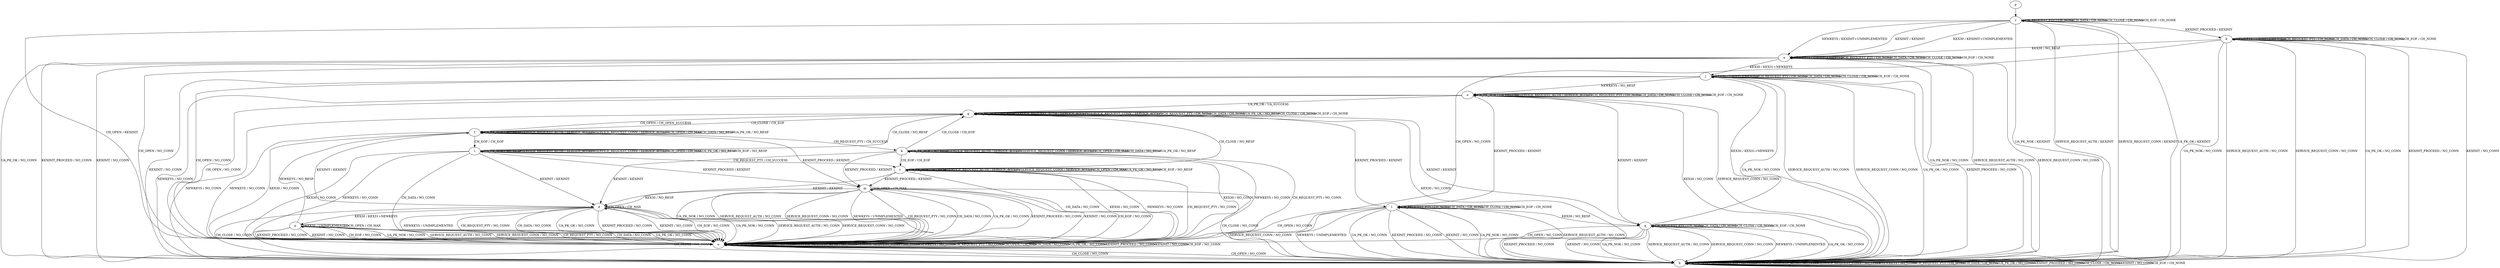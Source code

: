 digraph "" {
	graph ["Incoming time"=0.06264758110046387,
		"Outgoing time"=0.11791396141052246,
		Output="{'States': 18, 'Transitions': 222, 'Filename': '../results/ssh/DropBear-DropBear-z3-5.dot'}",
		Reference="{'States': 18, 'Transitions': 222, 'Filename': '../subjects/ssh/DropBear.dot'}",
		Solver=z3,
		Updated="{'States': 18, 'Transitions': 222, 'Filename': '../subjects/ssh/DropBear.dot'}",
		"f-measure"=1.0,
		precision=1.0,
		recall=1.0
	];
	a -> a	[key=0,
		label="NEWKEYS / UNIMPLEMENTED"];
	a -> a	[key=1,
		label="CH_REQUEST_PTY / CH_NONE"];
	a -> a	[key=2,
		label="CH_DATA / CH_NONE"];
	a -> a	[key=3,
		label="CH_CLOSE / CH_NONE"];
	a -> a	[key=4,
		label="CH_EOF / CH_NONE"];
	a -> e	[key=0,
		label="CH_OPEN / NO_CONN"];
	a -> h	[key=0,
		label="UA_PK_NOK / NO_CONN"];
	a -> h	[key=1,
		label="SERVICE_REQUEST_AUTH / NO_CONN"];
	a -> h	[key=2,
		label="SERVICE_REQUEST_CONN / NO_CONN"];
	a -> h	[key=3,
		label="UA_PK_OK / NO_CONN"];
	a -> h	[key=4,
		label="KEXINIT_PROCEED / NO_CONN"];
	a -> h	[key=5,
		label="KEXINIT / NO_CONN"];
	a -> j	[key=0,
		label="KEX30 / KEX31+NEWKEYS"];
	b -> a	[key=0,
		label="KEX30 / NO_RESP"];
	b -> b	[key=0,
		label="NEWKEYS / UNIMPLEMENTED"];
	b -> b	[key=1,
		label="CH_REQUEST_PTY / CH_NONE"];
	b -> b	[key=2,
		label="CH_DATA / CH_NONE"];
	b -> b	[key=3,
		label="CH_CLOSE / CH_NONE"];
	b -> b	[key=4,
		label="CH_EOF / CH_NONE"];
	b -> e	[key=0,
		label="CH_OPEN / NO_CONN"];
	b -> h	[key=0,
		label="UA_PK_NOK / NO_CONN"];
	b -> h	[key=1,
		label="SERVICE_REQUEST_AUTH / NO_CONN"];
	b -> h	[key=2,
		label="SERVICE_REQUEST_CONN / NO_CONN"];
	b -> h	[key=3,
		label="UA_PK_OK / NO_CONN"];
	b -> h	[key=4,
		label="KEXINIT_PROCEED / NO_CONN"];
	b -> h	[key=5,
		label="KEXINIT / NO_CONN"];
	c -> c	[key=0,
		label="UA_PK_NOK / NO_RESP"];
	c -> c	[key=1,
		label="SERVICE_REQUEST_AUTH / SERVICE_ACCEPT"];
	c -> c	[key=2,
		label="SERVICE_REQUEST_CONN / SERVICE_ACCEPT"];
	c -> c	[key=3,
		label="CH_OPEN / CH_MAX"];
	c -> c	[key=4,
		label="UA_PK_OK / NO_RESP"];
	c -> c	[key=5,
		label="CH_EOF / NO_RESP"];
	c -> d	[key=0,
		label="KEXINIT / KEXINIT"];
	c -> e	[key=0,
		label="KEX30 / NO_CONN"];
	c -> e	[key=1,
		label="NEWKEYS / NO_CONN"];
	c -> e	[key=2,
		label="CH_REQUEST_PTY / NO_CONN"];
	c -> e	[key=3,
		label="CH_DATA / NO_CONN"];
	c -> g	[key=0,
		label="CH_CLOSE / NO_RESP"];
	c -> m	[key=0,
		label="KEXINIT_PROCEED / KEXINIT"];
	d -> d	[key=0,
		label="CH_OPEN / CH_MAX"];
	d -> e	[key=0,
		label="UA_PK_NOK / NO_CONN"];
	d -> e	[key=1,
		label="SERVICE_REQUEST_AUTH / NO_CONN"];
	d -> e	[key=2,
		label="SERVICE_REQUEST_CONN / NO_CONN"];
	d -> e	[key=3,
		label="NEWKEYS / UNIMPLEMENTED"];
	d -> e	[key=4,
		label="CH_REQUEST_PTY / NO_CONN"];
	d -> e	[key=5,
		label="CH_DATA / NO_CONN"];
	d -> e	[key=6,
		label="UA_PK_OK / NO_CONN"];
	d -> e	[key=7,
		label="KEXINIT_PROCEED / NO_CONN"];
	d -> e	[key=8,
		label="KEXINIT / NO_CONN"];
	d -> e	[key=9,
		label="CH_EOF / NO_CONN"];
	d -> h	[key=0,
		label="CH_CLOSE / NO_CONN"];
	d -> n	[key=0,
		label="KEX30 / KEX31+NEWKEYS"];
	e -> e	[key=0,
		label="UA_PK_NOK / NO_CONN"];
	e -> e	[key=1,
		label="KEX30 / NO_CONN"];
	e -> e	[key=2,
		label="SERVICE_REQUEST_AUTH / NO_CONN"];
	e -> e	[key=3,
		label="SERVICE_REQUEST_CONN / NO_CONN"];
	e -> e	[key=4,
		label="NEWKEYS / NO_CONN"];
	e -> e	[key=5,
		label="CH_REQUEST_PTY / NO_CONN"];
	e -> e	[key=6,
		label="CH_OPEN / CH_MAX"];
	e -> e	[key=7,
		label="CH_DATA / NO_CONN"];
	e -> e	[key=8,
		label="UA_PK_OK / NO_CONN"];
	e -> e	[key=9,
		label="KEXINIT_PROCEED / NO_CONN"];
	e -> e	[key=10,
		label="KEXINIT / NO_CONN"];
	e -> e	[key=11,
		label="CH_EOF / NO_CONN"];
	e -> h	[key=0,
		label="CH_CLOSE / NO_CONN"];
	f -> d	[key=0,
		label="KEXINIT / KEXINIT"];
	f -> e	[key=0,
		label="KEX30 / NO_CONN"];
	f -> e	[key=1,
		label="NEWKEYS / NO_CONN"];
	f -> f	[key=0,
		label="UA_PK_NOK / NO_RESP"];
	f -> f	[key=1,
		label="SERVICE_REQUEST_AUTH / SERVICE_ACCEPT"];
	f -> f	[key=2,
		label="SERVICE_REQUEST_CONN / SERVICE_ACCEPT"];
	f -> f	[key=3,
		label="CH_OPEN / CH_MAX"];
	f -> f	[key=4,
		label="CH_DATA / NO_RESP"];
	f -> f	[key=5,
		label="UA_PK_OK / NO_RESP"];
	f -> g	[key=0,
		label="CH_CLOSE / CH_EOF"];
	f -> i	[key=0,
		label="CH_EOF / CH_EOF"];
	f -> k	[key=0,
		label="CH_REQUEST_PTY / CH_SUCCESS"];
	f -> m	[key=0,
		label="KEXINIT_PROCEED / KEXINIT"];
	g -> f	[key=0,
		label="CH_OPEN / CH_OPEN_SUCCESS"];
	g -> g	[key=0,
		label="UA_PK_NOK / NO_RESP"];
	g -> g	[key=1,
		label="SERVICE_REQUEST_AUTH / SERVICE_ACCEPT"];
	g -> g	[key=2,
		label="SERVICE_REQUEST_CONN / SERVICE_ACCEPT"];
	g -> g	[key=3,
		label="CH_REQUEST_PTY / CH_NONE"];
	g -> g	[key=4,
		label="CH_DATA / CH_NONE"];
	g -> g	[key=5,
		label="UA_PK_OK / NO_RESP"];
	g -> g	[key=6,
		label="CH_CLOSE / CH_NONE"];
	g -> g	[key=7,
		label="CH_EOF / CH_NONE"];
	g -> h	[key=0,
		label="KEX30 / NO_CONN"];
	g -> h	[key=1,
		label="NEWKEYS / NO_CONN"];
	g -> l	[key=0,
		label="KEXINIT_PROCEED / KEXINIT"];
	g -> q	[key=0,
		label="KEXINIT / KEXINIT"];
	h -> e	[key=0,
		label="CH_OPEN / NO_CONN"];
	h -> h	[key=0,
		label="UA_PK_NOK / NO_CONN"];
	h -> h	[key=1,
		label="KEX30 / NO_CONN"];
	h -> h	[key=2,
		label="SERVICE_REQUEST_AUTH / NO_CONN"];
	h -> h	[key=3,
		label="SERVICE_REQUEST_CONN / NO_CONN"];
	h -> h	[key=4,
		label="NEWKEYS / NO_CONN"];
	h -> h	[key=5,
		label="CH_REQUEST_PTY / CH_NONE"];
	h -> h	[key=6,
		label="CH_DATA / CH_NONE"];
	h -> h	[key=7,
		label="UA_PK_OK / NO_CONN"];
	h -> h	[key=8,
		label="KEXINIT_PROCEED / NO_CONN"];
	h -> h	[key=9,
		label="CH_CLOSE / CH_NONE"];
	h -> h	[key=10,
		label="KEXINIT / NO_CONN"];
	h -> h	[key=11,
		label="CH_EOF / CH_NONE"];
	i -> c	[key=0,
		label="CH_REQUEST_PTY / CH_SUCCESS"];
	i -> d	[key=0,
		label="KEXINIT / KEXINIT"];
	i -> e	[key=0,
		label="KEX30 / NO_CONN"];
	i -> e	[key=1,
		label="NEWKEYS / NO_CONN"];
	i -> e	[key=2,
		label="CH_DATA / NO_CONN"];
	i -> g	[key=0,
		label="CH_CLOSE / NO_RESP"];
	i -> i	[key=0,
		label="UA_PK_NOK / NO_RESP"];
	i -> i	[key=1,
		label="SERVICE_REQUEST_AUTH / SERVICE_ACCEPT"];
	i -> i	[key=2,
		label="SERVICE_REQUEST_CONN / SERVICE_ACCEPT"];
	i -> i	[key=3,
		label="CH_OPEN / CH_MAX"];
	i -> i	[key=4,
		label="UA_PK_OK / NO_RESP"];
	i -> i	[key=5,
		label="CH_EOF / NO_RESP"];
	i -> m	[key=0,
		label="KEXINIT_PROCEED / KEXINIT"];
	j -> e	[key=0,
		label="CH_OPEN / NO_CONN"];
	j -> h	[key=0,
		label="UA_PK_NOK / NO_CONN"];
	j -> h	[key=1,
		label="SERVICE_REQUEST_AUTH / NO_CONN"];
	j -> h	[key=2,
		label="SERVICE_REQUEST_CONN / NO_CONN"];
	j -> h	[key=3,
		label="UA_PK_OK / NO_CONN"];
	j -> h	[key=4,
		label="KEXINIT_PROCEED / NO_CONN"];
	j -> h	[key=5,
		label="KEXINIT / NO_CONN"];
	j -> j	[key=0,
		label="KEX30 / UNIMPLEMENTED"];
	j -> j	[key=1,
		label="CH_REQUEST_PTY / CH_NONE"];
	j -> j	[key=2,
		label="CH_DATA / CH_NONE"];
	j -> j	[key=3,
		label="CH_CLOSE / CH_NONE"];
	j -> j	[key=4,
		label="CH_EOF / CH_NONE"];
	j -> o	[key=0,
		label="NEWKEYS / NO_RESP"];
	k -> c	[key=0,
		label="CH_EOF / CH_EOF"];
	k -> d	[key=0,
		label="KEXINIT / KEXINIT"];
	k -> e	[key=0,
		label="KEX30 / NO_CONN"];
	k -> e	[key=1,
		label="NEWKEYS / NO_CONN"];
	k -> e	[key=2,
		label="CH_REQUEST_PTY / NO_CONN"];
	k -> g	[key=0,
		label="CH_CLOSE / CH_EOF"];
	k -> k	[key=0,
		label="UA_PK_NOK / NO_RESP"];
	k -> k	[key=1,
		label="SERVICE_REQUEST_AUTH / SERVICE_ACCEPT"];
	k -> k	[key=2,
		label="SERVICE_REQUEST_CONN / SERVICE_ACCEPT"];
	k -> k	[key=3,
		label="CH_OPEN / CH_MAX"];
	k -> k	[key=4,
		label="CH_DATA / NO_RESP"];
	k -> k	[key=5,
		label="UA_PK_OK / NO_RESP"];
	k -> m	[key=0,
		label="KEXINIT_PROCEED / KEXINIT"];
	l -> e	[key=0,
		label="CH_OPEN / NO_CONN"];
	l -> h	[key=0,
		label="UA_PK_NOK / NO_CONN"];
	l -> h	[key=1,
		label="SERVICE_REQUEST_AUTH / NO_CONN"];
	l -> h	[key=2,
		label="SERVICE_REQUEST_CONN / NO_CONN"];
	l -> h	[key=3,
		label="NEWKEYS / UNIMPLEMENTED"];
	l -> h	[key=4,
		label="UA_PK_OK / NO_CONN"];
	l -> h	[key=5,
		label="KEXINIT_PROCEED / NO_CONN"];
	l -> h	[key=6,
		label="KEXINIT / NO_CONN"];
	l -> l	[key=0,
		label="CH_REQUEST_PTY / CH_NONE"];
	l -> l	[key=1,
		label="CH_DATA / CH_NONE"];
	l -> l	[key=2,
		label="CH_CLOSE / CH_NONE"];
	l -> l	[key=3,
		label="CH_EOF / CH_NONE"];
	l -> q	[key=0,
		label="KEX30 / NO_RESP"];
	m -> d	[key=0,
		label="KEX30 / NO_RESP"];
	m -> e	[key=0,
		label="UA_PK_NOK / NO_CONN"];
	m -> e	[key=1,
		label="SERVICE_REQUEST_AUTH / NO_CONN"];
	m -> e	[key=2,
		label="SERVICE_REQUEST_CONN / NO_CONN"];
	m -> e	[key=3,
		label="NEWKEYS / UNIMPLEMENTED"];
	m -> e	[key=4,
		label="CH_REQUEST_PTY / NO_CONN"];
	m -> e	[key=5,
		label="CH_DATA / NO_CONN"];
	m -> e	[key=6,
		label="UA_PK_OK / NO_CONN"];
	m -> e	[key=7,
		label="KEXINIT_PROCEED / NO_CONN"];
	m -> e	[key=8,
		label="KEXINIT / NO_CONN"];
	m -> e	[key=9,
		label="CH_EOF / NO_CONN"];
	m -> h	[key=0,
		label="CH_CLOSE / NO_CONN"];
	m -> m	[key=0,
		label="CH_OPEN / CH_MAX"];
	n -> e	[key=0,
		label="UA_PK_NOK / NO_CONN"];
	n -> e	[key=1,
		label="SERVICE_REQUEST_AUTH / NO_CONN"];
	n -> e	[key=2,
		label="SERVICE_REQUEST_CONN / NO_CONN"];
	n -> e	[key=3,
		label="CH_REQUEST_PTY / NO_CONN"];
	n -> e	[key=4,
		label="CH_DATA / NO_CONN"];
	n -> e	[key=5,
		label="UA_PK_OK / NO_CONN"];
	n -> e	[key=6,
		label="KEXINIT_PROCEED / NO_CONN"];
	n -> e	[key=7,
		label="KEXINIT / NO_CONN"];
	n -> e	[key=8,
		label="CH_EOF / NO_CONN"];
	n -> f	[key=0,
		label="NEWKEYS / NO_RESP"];
	n -> h	[key=0,
		label="CH_CLOSE / NO_CONN"];
	n -> n	[key=0,
		label="KEX30 / UNIMPLEMENTED"];
	n -> n	[key=1,
		label="CH_OPEN / CH_MAX"];
	o -> e	[key=0,
		label="CH_OPEN / NO_CONN"];
	o -> g	[key=0,
		label="UA_PK_OK / UA_SUCCESS"];
	o -> h	[key=0,
		label="KEX30 / NO_CONN"];
	o -> h	[key=1,
		label="SERVICE_REQUEST_CONN / NO_CONN"];
	o -> h	[key=2,
		label="NEWKEYS / NO_CONN"];
	o -> l	[key=0,
		label="KEXINIT_PROCEED / KEXINIT"];
	o -> o	[key=0,
		label="UA_PK_NOK / UA_FAILURE"];
	o -> o	[key=1,
		label="SERVICE_REQUEST_AUTH / SERVICE_ACCEPT"];
	o -> o	[key=2,
		label="CH_REQUEST_PTY / CH_NONE"];
	o -> o	[key=3,
		label="CH_DATA / CH_NONE"];
	o -> o	[key=4,
		label="CH_CLOSE / CH_NONE"];
	o -> o	[key=5,
		label="CH_EOF / CH_NONE"];
	o -> q	[key=0,
		label="KEXINIT / KEXINIT"];
	p -> r	[key=0];
	q -> e	[key=0,
		label="CH_OPEN / NO_CONN"];
	q -> h	[key=0,
		label="UA_PK_NOK / NO_CONN"];
	q -> h	[key=1,
		label="SERVICE_REQUEST_AUTH / NO_CONN"];
	q -> h	[key=2,
		label="SERVICE_REQUEST_CONN / NO_CONN"];
	q -> h	[key=3,
		label="NEWKEYS / UNIMPLEMENTED"];
	q -> h	[key=4,
		label="UA_PK_OK / NO_CONN"];
	q -> h	[key=5,
		label="KEXINIT_PROCEED / NO_CONN"];
	q -> h	[key=6,
		label="KEXINIT / NO_CONN"];
	q -> j	[key=0,
		label="KEX30 / KEX31+NEWKEYS"];
	q -> q	[key=0,
		label="CH_REQUEST_PTY / CH_NONE"];
	q -> q	[key=1,
		label="CH_DATA / CH_NONE"];
	q -> q	[key=2,
		label="CH_CLOSE / CH_NONE"];
	q -> q	[key=3,
		label="CH_EOF / CH_NONE"];
	r -> a	[key=0,
		label="KEX30 / KEXINIT+UNIMPLEMENTED"];
	r -> a	[key=1,
		label="NEWKEYS / KEXINIT+UNIMPLEMENTED"];
	r -> a	[key=2,
		label="KEXINIT / KEXINIT"];
	r -> b	[key=0,
		label="KEXINIT_PROCEED / KEXINIT"];
	r -> e	[key=0,
		label="CH_OPEN / KEXINIT"];
	r -> h	[key=0,
		label="UA_PK_NOK / KEXINIT"];
	r -> h	[key=1,
		label="SERVICE_REQUEST_AUTH / KEXINIT"];
	r -> h	[key=2,
		label="SERVICE_REQUEST_CONN / KEXINIT"];
	r -> h	[key=3,
		label="UA_PK_OK / KEXINIT"];
	r -> r	[key=0,
		label="CH_REQUEST_PTY / CH_NONE"];
	r -> r	[key=1,
		label="CH_DATA / CH_NONE"];
	r -> r	[key=2,
		label="CH_CLOSE / CH_NONE"];
	r -> r	[key=3,
		label="CH_EOF / CH_NONE"];
}
